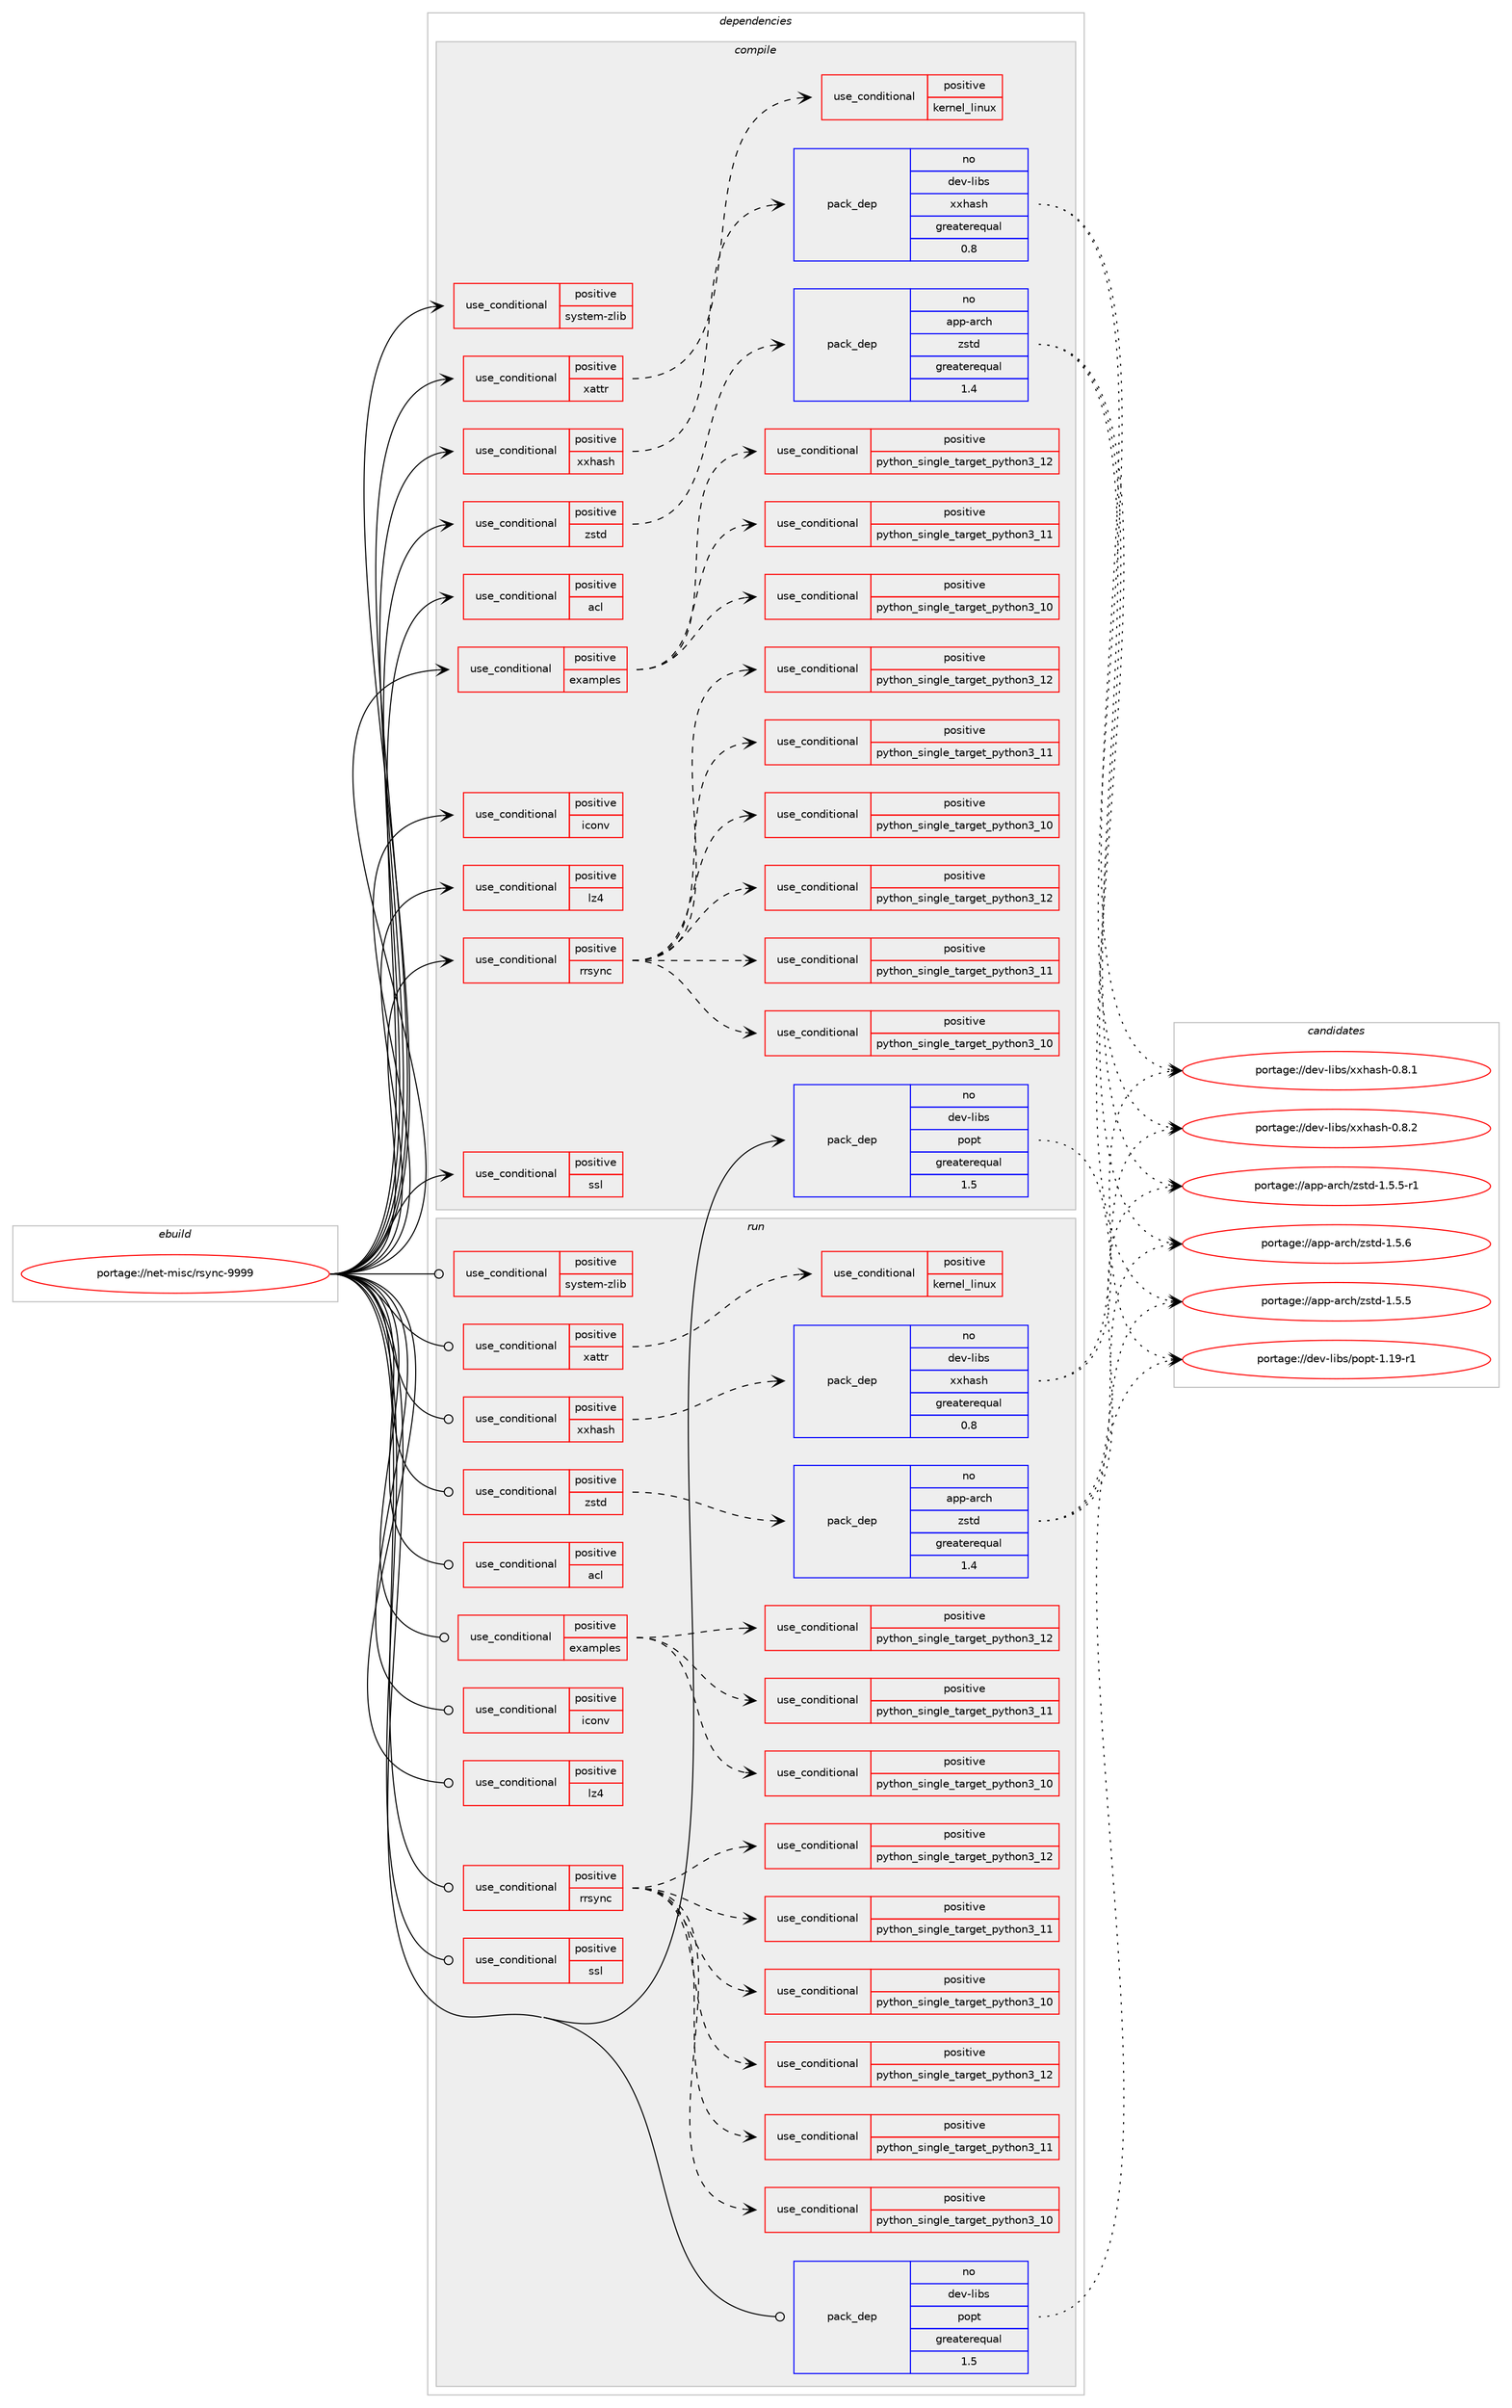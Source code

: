 digraph prolog {

# *************
# Graph options
# *************

newrank=true;
concentrate=true;
compound=true;
graph [rankdir=LR,fontname=Helvetica,fontsize=10,ranksep=1.5];#, ranksep=2.5, nodesep=0.2];
edge  [arrowhead=vee];
node  [fontname=Helvetica,fontsize=10];

# **********
# The ebuild
# **********

subgraph cluster_leftcol {
color=gray;
rank=same;
label=<<i>ebuild</i>>;
id [label="portage://net-misc/rsync-9999", color=red, width=4, href="../net-misc/rsync-9999.svg"];
}

# ****************
# The dependencies
# ****************

subgraph cluster_midcol {
color=gray;
label=<<i>dependencies</i>>;
subgraph cluster_compile {
fillcolor="#eeeeee";
style=filled;
label=<<i>compile</i>>;
subgraph cond464 {
dependency596 [label=<<TABLE BORDER="0" CELLBORDER="1" CELLSPACING="0" CELLPADDING="4"><TR><TD ROWSPAN="3" CELLPADDING="10">use_conditional</TD></TR><TR><TD>positive</TD></TR><TR><TD>acl</TD></TR></TABLE>>, shape=none, color=red];
# *** BEGIN UNKNOWN DEPENDENCY TYPE (TODO) ***
# dependency596 -> package_dependency(portage://net-misc/rsync-9999,install,no,virtual,acl,none,[,,],[],[])
# *** END UNKNOWN DEPENDENCY TYPE (TODO) ***

}
id:e -> dependency596:w [weight=20,style="solid",arrowhead="vee"];
subgraph cond465 {
dependency597 [label=<<TABLE BORDER="0" CELLBORDER="1" CELLSPACING="0" CELLPADDING="4"><TR><TD ROWSPAN="3" CELLPADDING="10">use_conditional</TD></TR><TR><TD>positive</TD></TR><TR><TD>examples</TD></TR></TABLE>>, shape=none, color=red];
subgraph cond466 {
dependency598 [label=<<TABLE BORDER="0" CELLBORDER="1" CELLSPACING="0" CELLPADDING="4"><TR><TD ROWSPAN="3" CELLPADDING="10">use_conditional</TD></TR><TR><TD>positive</TD></TR><TR><TD>python_single_target_python3_10</TD></TR></TABLE>>, shape=none, color=red];
# *** BEGIN UNKNOWN DEPENDENCY TYPE (TODO) ***
# dependency598 -> package_dependency(portage://net-misc/rsync-9999,install,no,dev-lang,python,none,[,,],[slot(3.10)],[])
# *** END UNKNOWN DEPENDENCY TYPE (TODO) ***

}
dependency597:e -> dependency598:w [weight=20,style="dashed",arrowhead="vee"];
subgraph cond467 {
dependency599 [label=<<TABLE BORDER="0" CELLBORDER="1" CELLSPACING="0" CELLPADDING="4"><TR><TD ROWSPAN="3" CELLPADDING="10">use_conditional</TD></TR><TR><TD>positive</TD></TR><TR><TD>python_single_target_python3_11</TD></TR></TABLE>>, shape=none, color=red];
# *** BEGIN UNKNOWN DEPENDENCY TYPE (TODO) ***
# dependency599 -> package_dependency(portage://net-misc/rsync-9999,install,no,dev-lang,python,none,[,,],[slot(3.11)],[])
# *** END UNKNOWN DEPENDENCY TYPE (TODO) ***

}
dependency597:e -> dependency599:w [weight=20,style="dashed",arrowhead="vee"];
subgraph cond468 {
dependency600 [label=<<TABLE BORDER="0" CELLBORDER="1" CELLSPACING="0" CELLPADDING="4"><TR><TD ROWSPAN="3" CELLPADDING="10">use_conditional</TD></TR><TR><TD>positive</TD></TR><TR><TD>python_single_target_python3_12</TD></TR></TABLE>>, shape=none, color=red];
# *** BEGIN UNKNOWN DEPENDENCY TYPE (TODO) ***
# dependency600 -> package_dependency(portage://net-misc/rsync-9999,install,no,dev-lang,python,none,[,,],[slot(3.12)],[])
# *** END UNKNOWN DEPENDENCY TYPE (TODO) ***

}
dependency597:e -> dependency600:w [weight=20,style="dashed",arrowhead="vee"];
# *** BEGIN UNKNOWN DEPENDENCY TYPE (TODO) ***
# dependency597 -> package_dependency(portage://net-misc/rsync-9999,install,no,dev-lang,perl,none,[,,],[],[])
# *** END UNKNOWN DEPENDENCY TYPE (TODO) ***

}
id:e -> dependency597:w [weight=20,style="solid",arrowhead="vee"];
subgraph cond469 {
dependency601 [label=<<TABLE BORDER="0" CELLBORDER="1" CELLSPACING="0" CELLPADDING="4"><TR><TD ROWSPAN="3" CELLPADDING="10">use_conditional</TD></TR><TR><TD>positive</TD></TR><TR><TD>iconv</TD></TR></TABLE>>, shape=none, color=red];
# *** BEGIN UNKNOWN DEPENDENCY TYPE (TODO) ***
# dependency601 -> package_dependency(portage://net-misc/rsync-9999,install,no,virtual,libiconv,none,[,,],[],[])
# *** END UNKNOWN DEPENDENCY TYPE (TODO) ***

}
id:e -> dependency601:w [weight=20,style="solid",arrowhead="vee"];
subgraph cond470 {
dependency602 [label=<<TABLE BORDER="0" CELLBORDER="1" CELLSPACING="0" CELLPADDING="4"><TR><TD ROWSPAN="3" CELLPADDING="10">use_conditional</TD></TR><TR><TD>positive</TD></TR><TR><TD>lz4</TD></TR></TABLE>>, shape=none, color=red];
# *** BEGIN UNKNOWN DEPENDENCY TYPE (TODO) ***
# dependency602 -> package_dependency(portage://net-misc/rsync-9999,install,no,app-arch,lz4,none,[,,],any_same_slot,[])
# *** END UNKNOWN DEPENDENCY TYPE (TODO) ***

}
id:e -> dependency602:w [weight=20,style="solid",arrowhead="vee"];
subgraph cond471 {
dependency603 [label=<<TABLE BORDER="0" CELLBORDER="1" CELLSPACING="0" CELLPADDING="4"><TR><TD ROWSPAN="3" CELLPADDING="10">use_conditional</TD></TR><TR><TD>positive</TD></TR><TR><TD>rrsync</TD></TR></TABLE>>, shape=none, color=red];
subgraph cond472 {
dependency604 [label=<<TABLE BORDER="0" CELLBORDER="1" CELLSPACING="0" CELLPADDING="4"><TR><TD ROWSPAN="3" CELLPADDING="10">use_conditional</TD></TR><TR><TD>positive</TD></TR><TR><TD>python_single_target_python3_10</TD></TR></TABLE>>, shape=none, color=red];
# *** BEGIN UNKNOWN DEPENDENCY TYPE (TODO) ***
# dependency604 -> package_dependency(portage://net-misc/rsync-9999,install,no,dev-lang,python,none,[,,],[slot(3.10)],[])
# *** END UNKNOWN DEPENDENCY TYPE (TODO) ***

}
dependency603:e -> dependency604:w [weight=20,style="dashed",arrowhead="vee"];
subgraph cond473 {
dependency605 [label=<<TABLE BORDER="0" CELLBORDER="1" CELLSPACING="0" CELLPADDING="4"><TR><TD ROWSPAN="3" CELLPADDING="10">use_conditional</TD></TR><TR><TD>positive</TD></TR><TR><TD>python_single_target_python3_11</TD></TR></TABLE>>, shape=none, color=red];
# *** BEGIN UNKNOWN DEPENDENCY TYPE (TODO) ***
# dependency605 -> package_dependency(portage://net-misc/rsync-9999,install,no,dev-lang,python,none,[,,],[slot(3.11)],[])
# *** END UNKNOWN DEPENDENCY TYPE (TODO) ***

}
dependency603:e -> dependency605:w [weight=20,style="dashed",arrowhead="vee"];
subgraph cond474 {
dependency606 [label=<<TABLE BORDER="0" CELLBORDER="1" CELLSPACING="0" CELLPADDING="4"><TR><TD ROWSPAN="3" CELLPADDING="10">use_conditional</TD></TR><TR><TD>positive</TD></TR><TR><TD>python_single_target_python3_12</TD></TR></TABLE>>, shape=none, color=red];
# *** BEGIN UNKNOWN DEPENDENCY TYPE (TODO) ***
# dependency606 -> package_dependency(portage://net-misc/rsync-9999,install,no,dev-lang,python,none,[,,],[slot(3.12)],[])
# *** END UNKNOWN DEPENDENCY TYPE (TODO) ***

}
dependency603:e -> dependency606:w [weight=20,style="dashed",arrowhead="vee"];
subgraph cond475 {
dependency607 [label=<<TABLE BORDER="0" CELLBORDER="1" CELLSPACING="0" CELLPADDING="4"><TR><TD ROWSPAN="3" CELLPADDING="10">use_conditional</TD></TR><TR><TD>positive</TD></TR><TR><TD>python_single_target_python3_10</TD></TR></TABLE>>, shape=none, color=red];
# *** BEGIN UNKNOWN DEPENDENCY TYPE (TODO) ***
# dependency607 -> package_dependency(portage://net-misc/rsync-9999,install,no,dev-python,bracex,none,[,,],[],[use(enable(python_targets_python3_10),negative)])
# *** END UNKNOWN DEPENDENCY TYPE (TODO) ***

}
dependency603:e -> dependency607:w [weight=20,style="dashed",arrowhead="vee"];
subgraph cond476 {
dependency608 [label=<<TABLE BORDER="0" CELLBORDER="1" CELLSPACING="0" CELLPADDING="4"><TR><TD ROWSPAN="3" CELLPADDING="10">use_conditional</TD></TR><TR><TD>positive</TD></TR><TR><TD>python_single_target_python3_11</TD></TR></TABLE>>, shape=none, color=red];
# *** BEGIN UNKNOWN DEPENDENCY TYPE (TODO) ***
# dependency608 -> package_dependency(portage://net-misc/rsync-9999,install,no,dev-python,bracex,none,[,,],[],[use(enable(python_targets_python3_11),negative)])
# *** END UNKNOWN DEPENDENCY TYPE (TODO) ***

}
dependency603:e -> dependency608:w [weight=20,style="dashed",arrowhead="vee"];
subgraph cond477 {
dependency609 [label=<<TABLE BORDER="0" CELLBORDER="1" CELLSPACING="0" CELLPADDING="4"><TR><TD ROWSPAN="3" CELLPADDING="10">use_conditional</TD></TR><TR><TD>positive</TD></TR><TR><TD>python_single_target_python3_12</TD></TR></TABLE>>, shape=none, color=red];
# *** BEGIN UNKNOWN DEPENDENCY TYPE (TODO) ***
# dependency609 -> package_dependency(portage://net-misc/rsync-9999,install,no,dev-python,bracex,none,[,,],[],[use(enable(python_targets_python3_12),negative)])
# *** END UNKNOWN DEPENDENCY TYPE (TODO) ***

}
dependency603:e -> dependency609:w [weight=20,style="dashed",arrowhead="vee"];
}
id:e -> dependency603:w [weight=20,style="solid",arrowhead="vee"];
subgraph cond478 {
dependency610 [label=<<TABLE BORDER="0" CELLBORDER="1" CELLSPACING="0" CELLPADDING="4"><TR><TD ROWSPAN="3" CELLPADDING="10">use_conditional</TD></TR><TR><TD>positive</TD></TR><TR><TD>ssl</TD></TR></TABLE>>, shape=none, color=red];
# *** BEGIN UNKNOWN DEPENDENCY TYPE (TODO) ***
# dependency610 -> package_dependency(portage://net-misc/rsync-9999,install,no,dev-libs,openssl,none,[,,],any_same_slot,[])
# *** END UNKNOWN DEPENDENCY TYPE (TODO) ***

}
id:e -> dependency610:w [weight=20,style="solid",arrowhead="vee"];
subgraph cond479 {
dependency611 [label=<<TABLE BORDER="0" CELLBORDER="1" CELLSPACING="0" CELLPADDING="4"><TR><TD ROWSPAN="3" CELLPADDING="10">use_conditional</TD></TR><TR><TD>positive</TD></TR><TR><TD>system-zlib</TD></TR></TABLE>>, shape=none, color=red];
# *** BEGIN UNKNOWN DEPENDENCY TYPE (TODO) ***
# dependency611 -> package_dependency(portage://net-misc/rsync-9999,install,no,sys-libs,zlib,none,[,,],[],[])
# *** END UNKNOWN DEPENDENCY TYPE (TODO) ***

}
id:e -> dependency611:w [weight=20,style="solid",arrowhead="vee"];
subgraph cond480 {
dependency612 [label=<<TABLE BORDER="0" CELLBORDER="1" CELLSPACING="0" CELLPADDING="4"><TR><TD ROWSPAN="3" CELLPADDING="10">use_conditional</TD></TR><TR><TD>positive</TD></TR><TR><TD>xattr</TD></TR></TABLE>>, shape=none, color=red];
subgraph cond481 {
dependency613 [label=<<TABLE BORDER="0" CELLBORDER="1" CELLSPACING="0" CELLPADDING="4"><TR><TD ROWSPAN="3" CELLPADDING="10">use_conditional</TD></TR><TR><TD>positive</TD></TR><TR><TD>kernel_linux</TD></TR></TABLE>>, shape=none, color=red];
# *** BEGIN UNKNOWN DEPENDENCY TYPE (TODO) ***
# dependency613 -> package_dependency(portage://net-misc/rsync-9999,install,no,sys-apps,attr,none,[,,],[],[])
# *** END UNKNOWN DEPENDENCY TYPE (TODO) ***

}
dependency612:e -> dependency613:w [weight=20,style="dashed",arrowhead="vee"];
}
id:e -> dependency612:w [weight=20,style="solid",arrowhead="vee"];
subgraph cond482 {
dependency614 [label=<<TABLE BORDER="0" CELLBORDER="1" CELLSPACING="0" CELLPADDING="4"><TR><TD ROWSPAN="3" CELLPADDING="10">use_conditional</TD></TR><TR><TD>positive</TD></TR><TR><TD>xxhash</TD></TR></TABLE>>, shape=none, color=red];
subgraph pack120 {
dependency615 [label=<<TABLE BORDER="0" CELLBORDER="1" CELLSPACING="0" CELLPADDING="4" WIDTH="220"><TR><TD ROWSPAN="6" CELLPADDING="30">pack_dep</TD></TR><TR><TD WIDTH="110">no</TD></TR><TR><TD>dev-libs</TD></TR><TR><TD>xxhash</TD></TR><TR><TD>greaterequal</TD></TR><TR><TD>0.8</TD></TR></TABLE>>, shape=none, color=blue];
}
dependency614:e -> dependency615:w [weight=20,style="dashed",arrowhead="vee"];
}
id:e -> dependency614:w [weight=20,style="solid",arrowhead="vee"];
subgraph cond483 {
dependency616 [label=<<TABLE BORDER="0" CELLBORDER="1" CELLSPACING="0" CELLPADDING="4"><TR><TD ROWSPAN="3" CELLPADDING="10">use_conditional</TD></TR><TR><TD>positive</TD></TR><TR><TD>zstd</TD></TR></TABLE>>, shape=none, color=red];
subgraph pack121 {
dependency617 [label=<<TABLE BORDER="0" CELLBORDER="1" CELLSPACING="0" CELLPADDING="4" WIDTH="220"><TR><TD ROWSPAN="6" CELLPADDING="30">pack_dep</TD></TR><TR><TD WIDTH="110">no</TD></TR><TR><TD>app-arch</TD></TR><TR><TD>zstd</TD></TR><TR><TD>greaterequal</TD></TR><TR><TD>1.4</TD></TR></TABLE>>, shape=none, color=blue];
}
dependency616:e -> dependency617:w [weight=20,style="dashed",arrowhead="vee"];
}
id:e -> dependency616:w [weight=20,style="solid",arrowhead="vee"];
subgraph pack122 {
dependency618 [label=<<TABLE BORDER="0" CELLBORDER="1" CELLSPACING="0" CELLPADDING="4" WIDTH="220"><TR><TD ROWSPAN="6" CELLPADDING="30">pack_dep</TD></TR><TR><TD WIDTH="110">no</TD></TR><TR><TD>dev-libs</TD></TR><TR><TD>popt</TD></TR><TR><TD>greaterequal</TD></TR><TR><TD>1.5</TD></TR></TABLE>>, shape=none, color=blue];
}
id:e -> dependency618:w [weight=20,style="solid",arrowhead="vee"];
}
subgraph cluster_compileandrun {
fillcolor="#eeeeee";
style=filled;
label=<<i>compile and run</i>>;
}
subgraph cluster_run {
fillcolor="#eeeeee";
style=filled;
label=<<i>run</i>>;
subgraph cond484 {
dependency619 [label=<<TABLE BORDER="0" CELLBORDER="1" CELLSPACING="0" CELLPADDING="4"><TR><TD ROWSPAN="3" CELLPADDING="10">use_conditional</TD></TR><TR><TD>positive</TD></TR><TR><TD>acl</TD></TR></TABLE>>, shape=none, color=red];
# *** BEGIN UNKNOWN DEPENDENCY TYPE (TODO) ***
# dependency619 -> package_dependency(portage://net-misc/rsync-9999,run,no,virtual,acl,none,[,,],[],[])
# *** END UNKNOWN DEPENDENCY TYPE (TODO) ***

}
id:e -> dependency619:w [weight=20,style="solid",arrowhead="odot"];
subgraph cond485 {
dependency620 [label=<<TABLE BORDER="0" CELLBORDER="1" CELLSPACING="0" CELLPADDING="4"><TR><TD ROWSPAN="3" CELLPADDING="10">use_conditional</TD></TR><TR><TD>positive</TD></TR><TR><TD>examples</TD></TR></TABLE>>, shape=none, color=red];
subgraph cond486 {
dependency621 [label=<<TABLE BORDER="0" CELLBORDER="1" CELLSPACING="0" CELLPADDING="4"><TR><TD ROWSPAN="3" CELLPADDING="10">use_conditional</TD></TR><TR><TD>positive</TD></TR><TR><TD>python_single_target_python3_10</TD></TR></TABLE>>, shape=none, color=red];
# *** BEGIN UNKNOWN DEPENDENCY TYPE (TODO) ***
# dependency621 -> package_dependency(portage://net-misc/rsync-9999,run,no,dev-lang,python,none,[,,],[slot(3.10)],[])
# *** END UNKNOWN DEPENDENCY TYPE (TODO) ***

}
dependency620:e -> dependency621:w [weight=20,style="dashed",arrowhead="vee"];
subgraph cond487 {
dependency622 [label=<<TABLE BORDER="0" CELLBORDER="1" CELLSPACING="0" CELLPADDING="4"><TR><TD ROWSPAN="3" CELLPADDING="10">use_conditional</TD></TR><TR><TD>positive</TD></TR><TR><TD>python_single_target_python3_11</TD></TR></TABLE>>, shape=none, color=red];
# *** BEGIN UNKNOWN DEPENDENCY TYPE (TODO) ***
# dependency622 -> package_dependency(portage://net-misc/rsync-9999,run,no,dev-lang,python,none,[,,],[slot(3.11)],[])
# *** END UNKNOWN DEPENDENCY TYPE (TODO) ***

}
dependency620:e -> dependency622:w [weight=20,style="dashed",arrowhead="vee"];
subgraph cond488 {
dependency623 [label=<<TABLE BORDER="0" CELLBORDER="1" CELLSPACING="0" CELLPADDING="4"><TR><TD ROWSPAN="3" CELLPADDING="10">use_conditional</TD></TR><TR><TD>positive</TD></TR><TR><TD>python_single_target_python3_12</TD></TR></TABLE>>, shape=none, color=red];
# *** BEGIN UNKNOWN DEPENDENCY TYPE (TODO) ***
# dependency623 -> package_dependency(portage://net-misc/rsync-9999,run,no,dev-lang,python,none,[,,],[slot(3.12)],[])
# *** END UNKNOWN DEPENDENCY TYPE (TODO) ***

}
dependency620:e -> dependency623:w [weight=20,style="dashed",arrowhead="vee"];
# *** BEGIN UNKNOWN DEPENDENCY TYPE (TODO) ***
# dependency620 -> package_dependency(portage://net-misc/rsync-9999,run,no,dev-lang,perl,none,[,,],[],[])
# *** END UNKNOWN DEPENDENCY TYPE (TODO) ***

}
id:e -> dependency620:w [weight=20,style="solid",arrowhead="odot"];
subgraph cond489 {
dependency624 [label=<<TABLE BORDER="0" CELLBORDER="1" CELLSPACING="0" CELLPADDING="4"><TR><TD ROWSPAN="3" CELLPADDING="10">use_conditional</TD></TR><TR><TD>positive</TD></TR><TR><TD>iconv</TD></TR></TABLE>>, shape=none, color=red];
# *** BEGIN UNKNOWN DEPENDENCY TYPE (TODO) ***
# dependency624 -> package_dependency(portage://net-misc/rsync-9999,run,no,virtual,libiconv,none,[,,],[],[])
# *** END UNKNOWN DEPENDENCY TYPE (TODO) ***

}
id:e -> dependency624:w [weight=20,style="solid",arrowhead="odot"];
subgraph cond490 {
dependency625 [label=<<TABLE BORDER="0" CELLBORDER="1" CELLSPACING="0" CELLPADDING="4"><TR><TD ROWSPAN="3" CELLPADDING="10">use_conditional</TD></TR><TR><TD>positive</TD></TR><TR><TD>lz4</TD></TR></TABLE>>, shape=none, color=red];
# *** BEGIN UNKNOWN DEPENDENCY TYPE (TODO) ***
# dependency625 -> package_dependency(portage://net-misc/rsync-9999,run,no,app-arch,lz4,none,[,,],any_same_slot,[])
# *** END UNKNOWN DEPENDENCY TYPE (TODO) ***

}
id:e -> dependency625:w [weight=20,style="solid",arrowhead="odot"];
subgraph cond491 {
dependency626 [label=<<TABLE BORDER="0" CELLBORDER="1" CELLSPACING="0" CELLPADDING="4"><TR><TD ROWSPAN="3" CELLPADDING="10">use_conditional</TD></TR><TR><TD>positive</TD></TR><TR><TD>rrsync</TD></TR></TABLE>>, shape=none, color=red];
subgraph cond492 {
dependency627 [label=<<TABLE BORDER="0" CELLBORDER="1" CELLSPACING="0" CELLPADDING="4"><TR><TD ROWSPAN="3" CELLPADDING="10">use_conditional</TD></TR><TR><TD>positive</TD></TR><TR><TD>python_single_target_python3_10</TD></TR></TABLE>>, shape=none, color=red];
# *** BEGIN UNKNOWN DEPENDENCY TYPE (TODO) ***
# dependency627 -> package_dependency(portage://net-misc/rsync-9999,run,no,dev-lang,python,none,[,,],[slot(3.10)],[])
# *** END UNKNOWN DEPENDENCY TYPE (TODO) ***

}
dependency626:e -> dependency627:w [weight=20,style="dashed",arrowhead="vee"];
subgraph cond493 {
dependency628 [label=<<TABLE BORDER="0" CELLBORDER="1" CELLSPACING="0" CELLPADDING="4"><TR><TD ROWSPAN="3" CELLPADDING="10">use_conditional</TD></TR><TR><TD>positive</TD></TR><TR><TD>python_single_target_python3_11</TD></TR></TABLE>>, shape=none, color=red];
# *** BEGIN UNKNOWN DEPENDENCY TYPE (TODO) ***
# dependency628 -> package_dependency(portage://net-misc/rsync-9999,run,no,dev-lang,python,none,[,,],[slot(3.11)],[])
# *** END UNKNOWN DEPENDENCY TYPE (TODO) ***

}
dependency626:e -> dependency628:w [weight=20,style="dashed",arrowhead="vee"];
subgraph cond494 {
dependency629 [label=<<TABLE BORDER="0" CELLBORDER="1" CELLSPACING="0" CELLPADDING="4"><TR><TD ROWSPAN="3" CELLPADDING="10">use_conditional</TD></TR><TR><TD>positive</TD></TR><TR><TD>python_single_target_python3_12</TD></TR></TABLE>>, shape=none, color=red];
# *** BEGIN UNKNOWN DEPENDENCY TYPE (TODO) ***
# dependency629 -> package_dependency(portage://net-misc/rsync-9999,run,no,dev-lang,python,none,[,,],[slot(3.12)],[])
# *** END UNKNOWN DEPENDENCY TYPE (TODO) ***

}
dependency626:e -> dependency629:w [weight=20,style="dashed",arrowhead="vee"];
subgraph cond495 {
dependency630 [label=<<TABLE BORDER="0" CELLBORDER="1" CELLSPACING="0" CELLPADDING="4"><TR><TD ROWSPAN="3" CELLPADDING="10">use_conditional</TD></TR><TR><TD>positive</TD></TR><TR><TD>python_single_target_python3_10</TD></TR></TABLE>>, shape=none, color=red];
# *** BEGIN UNKNOWN DEPENDENCY TYPE (TODO) ***
# dependency630 -> package_dependency(portage://net-misc/rsync-9999,run,no,dev-python,bracex,none,[,,],[],[use(enable(python_targets_python3_10),negative)])
# *** END UNKNOWN DEPENDENCY TYPE (TODO) ***

}
dependency626:e -> dependency630:w [weight=20,style="dashed",arrowhead="vee"];
subgraph cond496 {
dependency631 [label=<<TABLE BORDER="0" CELLBORDER="1" CELLSPACING="0" CELLPADDING="4"><TR><TD ROWSPAN="3" CELLPADDING="10">use_conditional</TD></TR><TR><TD>positive</TD></TR><TR><TD>python_single_target_python3_11</TD></TR></TABLE>>, shape=none, color=red];
# *** BEGIN UNKNOWN DEPENDENCY TYPE (TODO) ***
# dependency631 -> package_dependency(portage://net-misc/rsync-9999,run,no,dev-python,bracex,none,[,,],[],[use(enable(python_targets_python3_11),negative)])
# *** END UNKNOWN DEPENDENCY TYPE (TODO) ***

}
dependency626:e -> dependency631:w [weight=20,style="dashed",arrowhead="vee"];
subgraph cond497 {
dependency632 [label=<<TABLE BORDER="0" CELLBORDER="1" CELLSPACING="0" CELLPADDING="4"><TR><TD ROWSPAN="3" CELLPADDING="10">use_conditional</TD></TR><TR><TD>positive</TD></TR><TR><TD>python_single_target_python3_12</TD></TR></TABLE>>, shape=none, color=red];
# *** BEGIN UNKNOWN DEPENDENCY TYPE (TODO) ***
# dependency632 -> package_dependency(portage://net-misc/rsync-9999,run,no,dev-python,bracex,none,[,,],[],[use(enable(python_targets_python3_12),negative)])
# *** END UNKNOWN DEPENDENCY TYPE (TODO) ***

}
dependency626:e -> dependency632:w [weight=20,style="dashed",arrowhead="vee"];
}
id:e -> dependency626:w [weight=20,style="solid",arrowhead="odot"];
subgraph cond498 {
dependency633 [label=<<TABLE BORDER="0" CELLBORDER="1" CELLSPACING="0" CELLPADDING="4"><TR><TD ROWSPAN="3" CELLPADDING="10">use_conditional</TD></TR><TR><TD>positive</TD></TR><TR><TD>ssl</TD></TR></TABLE>>, shape=none, color=red];
# *** BEGIN UNKNOWN DEPENDENCY TYPE (TODO) ***
# dependency633 -> package_dependency(portage://net-misc/rsync-9999,run,no,dev-libs,openssl,none,[,,],any_same_slot,[])
# *** END UNKNOWN DEPENDENCY TYPE (TODO) ***

}
id:e -> dependency633:w [weight=20,style="solid",arrowhead="odot"];
subgraph cond499 {
dependency634 [label=<<TABLE BORDER="0" CELLBORDER="1" CELLSPACING="0" CELLPADDING="4"><TR><TD ROWSPAN="3" CELLPADDING="10">use_conditional</TD></TR><TR><TD>positive</TD></TR><TR><TD>system-zlib</TD></TR></TABLE>>, shape=none, color=red];
# *** BEGIN UNKNOWN DEPENDENCY TYPE (TODO) ***
# dependency634 -> package_dependency(portage://net-misc/rsync-9999,run,no,sys-libs,zlib,none,[,,],[],[])
# *** END UNKNOWN DEPENDENCY TYPE (TODO) ***

}
id:e -> dependency634:w [weight=20,style="solid",arrowhead="odot"];
subgraph cond500 {
dependency635 [label=<<TABLE BORDER="0" CELLBORDER="1" CELLSPACING="0" CELLPADDING="4"><TR><TD ROWSPAN="3" CELLPADDING="10">use_conditional</TD></TR><TR><TD>positive</TD></TR><TR><TD>xattr</TD></TR></TABLE>>, shape=none, color=red];
subgraph cond501 {
dependency636 [label=<<TABLE BORDER="0" CELLBORDER="1" CELLSPACING="0" CELLPADDING="4"><TR><TD ROWSPAN="3" CELLPADDING="10">use_conditional</TD></TR><TR><TD>positive</TD></TR><TR><TD>kernel_linux</TD></TR></TABLE>>, shape=none, color=red];
# *** BEGIN UNKNOWN DEPENDENCY TYPE (TODO) ***
# dependency636 -> package_dependency(portage://net-misc/rsync-9999,run,no,sys-apps,attr,none,[,,],[],[])
# *** END UNKNOWN DEPENDENCY TYPE (TODO) ***

}
dependency635:e -> dependency636:w [weight=20,style="dashed",arrowhead="vee"];
}
id:e -> dependency635:w [weight=20,style="solid",arrowhead="odot"];
subgraph cond502 {
dependency637 [label=<<TABLE BORDER="0" CELLBORDER="1" CELLSPACING="0" CELLPADDING="4"><TR><TD ROWSPAN="3" CELLPADDING="10">use_conditional</TD></TR><TR><TD>positive</TD></TR><TR><TD>xxhash</TD></TR></TABLE>>, shape=none, color=red];
subgraph pack123 {
dependency638 [label=<<TABLE BORDER="0" CELLBORDER="1" CELLSPACING="0" CELLPADDING="4" WIDTH="220"><TR><TD ROWSPAN="6" CELLPADDING="30">pack_dep</TD></TR><TR><TD WIDTH="110">no</TD></TR><TR><TD>dev-libs</TD></TR><TR><TD>xxhash</TD></TR><TR><TD>greaterequal</TD></TR><TR><TD>0.8</TD></TR></TABLE>>, shape=none, color=blue];
}
dependency637:e -> dependency638:w [weight=20,style="dashed",arrowhead="vee"];
}
id:e -> dependency637:w [weight=20,style="solid",arrowhead="odot"];
subgraph cond503 {
dependency639 [label=<<TABLE BORDER="0" CELLBORDER="1" CELLSPACING="0" CELLPADDING="4"><TR><TD ROWSPAN="3" CELLPADDING="10">use_conditional</TD></TR><TR><TD>positive</TD></TR><TR><TD>zstd</TD></TR></TABLE>>, shape=none, color=red];
subgraph pack124 {
dependency640 [label=<<TABLE BORDER="0" CELLBORDER="1" CELLSPACING="0" CELLPADDING="4" WIDTH="220"><TR><TD ROWSPAN="6" CELLPADDING="30">pack_dep</TD></TR><TR><TD WIDTH="110">no</TD></TR><TR><TD>app-arch</TD></TR><TR><TD>zstd</TD></TR><TR><TD>greaterequal</TD></TR><TR><TD>1.4</TD></TR></TABLE>>, shape=none, color=blue];
}
dependency639:e -> dependency640:w [weight=20,style="dashed",arrowhead="vee"];
}
id:e -> dependency639:w [weight=20,style="solid",arrowhead="odot"];
subgraph pack125 {
dependency641 [label=<<TABLE BORDER="0" CELLBORDER="1" CELLSPACING="0" CELLPADDING="4" WIDTH="220"><TR><TD ROWSPAN="6" CELLPADDING="30">pack_dep</TD></TR><TR><TD WIDTH="110">no</TD></TR><TR><TD>dev-libs</TD></TR><TR><TD>popt</TD></TR><TR><TD>greaterequal</TD></TR><TR><TD>1.5</TD></TR></TABLE>>, shape=none, color=blue];
}
id:e -> dependency641:w [weight=20,style="solid",arrowhead="odot"];
}
}

# **************
# The candidates
# **************

subgraph cluster_choices {
rank=same;
color=gray;
label=<<i>candidates</i>>;

subgraph choice120 {
color=black;
nodesep=1;
choice10010111845108105981154712012010497115104454846564649 [label="portage://dev-libs/xxhash-0.8.1", color=red, width=4,href="../dev-libs/xxhash-0.8.1.svg"];
choice10010111845108105981154712012010497115104454846564650 [label="portage://dev-libs/xxhash-0.8.2", color=red, width=4,href="../dev-libs/xxhash-0.8.2.svg"];
dependency615:e -> choice10010111845108105981154712012010497115104454846564649:w [style=dotted,weight="100"];
dependency615:e -> choice10010111845108105981154712012010497115104454846564650:w [style=dotted,weight="100"];
}
subgraph choice121 {
color=black;
nodesep=1;
choice9711211245971149910447122115116100454946534653 [label="portage://app-arch/zstd-1.5.5", color=red, width=4,href="../app-arch/zstd-1.5.5.svg"];
choice97112112459711499104471221151161004549465346534511449 [label="portage://app-arch/zstd-1.5.5-r1", color=red, width=4,href="../app-arch/zstd-1.5.5-r1.svg"];
choice9711211245971149910447122115116100454946534654 [label="portage://app-arch/zstd-1.5.6", color=red, width=4,href="../app-arch/zstd-1.5.6.svg"];
dependency617:e -> choice9711211245971149910447122115116100454946534653:w [style=dotted,weight="100"];
dependency617:e -> choice97112112459711499104471221151161004549465346534511449:w [style=dotted,weight="100"];
dependency617:e -> choice9711211245971149910447122115116100454946534654:w [style=dotted,weight="100"];
}
subgraph choice122 {
color=black;
nodesep=1;
choice10010111845108105981154711211111211645494649574511449 [label="portage://dev-libs/popt-1.19-r1", color=red, width=4,href="../dev-libs/popt-1.19-r1.svg"];
dependency618:e -> choice10010111845108105981154711211111211645494649574511449:w [style=dotted,weight="100"];
}
subgraph choice123 {
color=black;
nodesep=1;
choice10010111845108105981154712012010497115104454846564649 [label="portage://dev-libs/xxhash-0.8.1", color=red, width=4,href="../dev-libs/xxhash-0.8.1.svg"];
choice10010111845108105981154712012010497115104454846564650 [label="portage://dev-libs/xxhash-0.8.2", color=red, width=4,href="../dev-libs/xxhash-0.8.2.svg"];
dependency638:e -> choice10010111845108105981154712012010497115104454846564649:w [style=dotted,weight="100"];
dependency638:e -> choice10010111845108105981154712012010497115104454846564650:w [style=dotted,weight="100"];
}
subgraph choice124 {
color=black;
nodesep=1;
choice9711211245971149910447122115116100454946534653 [label="portage://app-arch/zstd-1.5.5", color=red, width=4,href="../app-arch/zstd-1.5.5.svg"];
choice97112112459711499104471221151161004549465346534511449 [label="portage://app-arch/zstd-1.5.5-r1", color=red, width=4,href="../app-arch/zstd-1.5.5-r1.svg"];
choice9711211245971149910447122115116100454946534654 [label="portage://app-arch/zstd-1.5.6", color=red, width=4,href="../app-arch/zstd-1.5.6.svg"];
dependency640:e -> choice9711211245971149910447122115116100454946534653:w [style=dotted,weight="100"];
dependency640:e -> choice97112112459711499104471221151161004549465346534511449:w [style=dotted,weight="100"];
dependency640:e -> choice9711211245971149910447122115116100454946534654:w [style=dotted,weight="100"];
}
subgraph choice125 {
color=black;
nodesep=1;
choice10010111845108105981154711211111211645494649574511449 [label="portage://dev-libs/popt-1.19-r1", color=red, width=4,href="../dev-libs/popt-1.19-r1.svg"];
dependency641:e -> choice10010111845108105981154711211111211645494649574511449:w [style=dotted,weight="100"];
}
}

}
